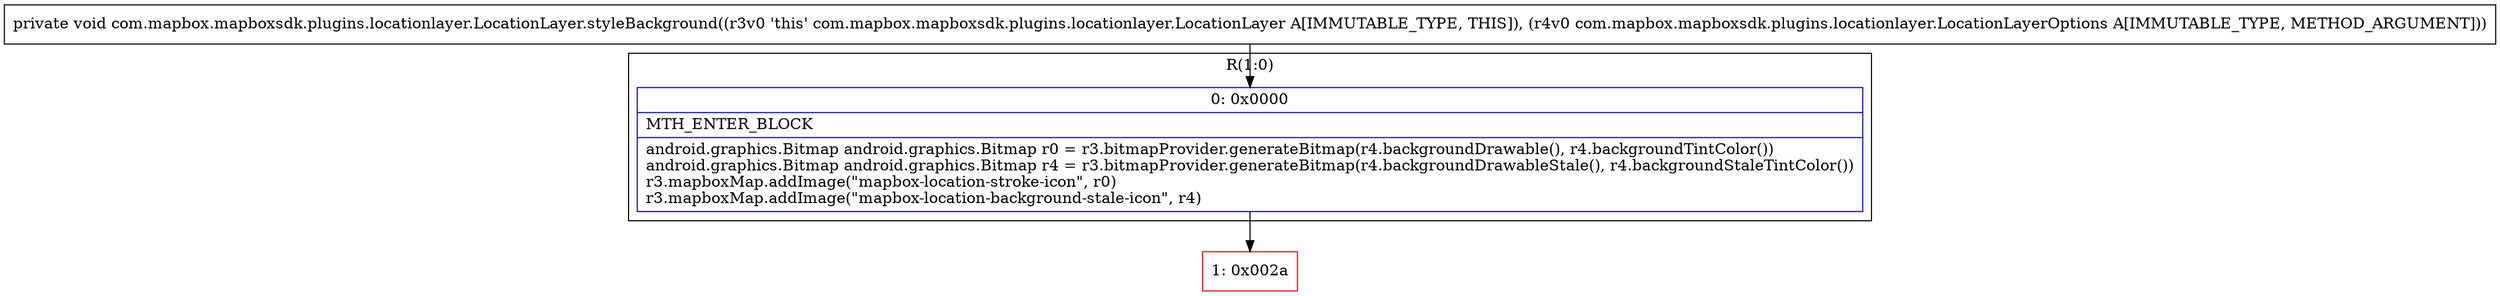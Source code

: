 digraph "CFG forcom.mapbox.mapboxsdk.plugins.locationlayer.LocationLayer.styleBackground(Lcom\/mapbox\/mapboxsdk\/plugins\/locationlayer\/LocationLayerOptions;)V" {
subgraph cluster_Region_342589771 {
label = "R(1:0)";
node [shape=record,color=blue];
Node_0 [shape=record,label="{0\:\ 0x0000|MTH_ENTER_BLOCK\l|android.graphics.Bitmap android.graphics.Bitmap r0 = r3.bitmapProvider.generateBitmap(r4.backgroundDrawable(), r4.backgroundTintColor())\landroid.graphics.Bitmap android.graphics.Bitmap r4 = r3.bitmapProvider.generateBitmap(r4.backgroundDrawableStale(), r4.backgroundStaleTintColor())\lr3.mapboxMap.addImage(\"mapbox\-location\-stroke\-icon\", r0)\lr3.mapboxMap.addImage(\"mapbox\-location\-background\-stale\-icon\", r4)\l}"];
}
Node_1 [shape=record,color=red,label="{1\:\ 0x002a}"];
MethodNode[shape=record,label="{private void com.mapbox.mapboxsdk.plugins.locationlayer.LocationLayer.styleBackground((r3v0 'this' com.mapbox.mapboxsdk.plugins.locationlayer.LocationLayer A[IMMUTABLE_TYPE, THIS]), (r4v0 com.mapbox.mapboxsdk.plugins.locationlayer.LocationLayerOptions A[IMMUTABLE_TYPE, METHOD_ARGUMENT])) }"];
MethodNode -> Node_0;
Node_0 -> Node_1;
}

